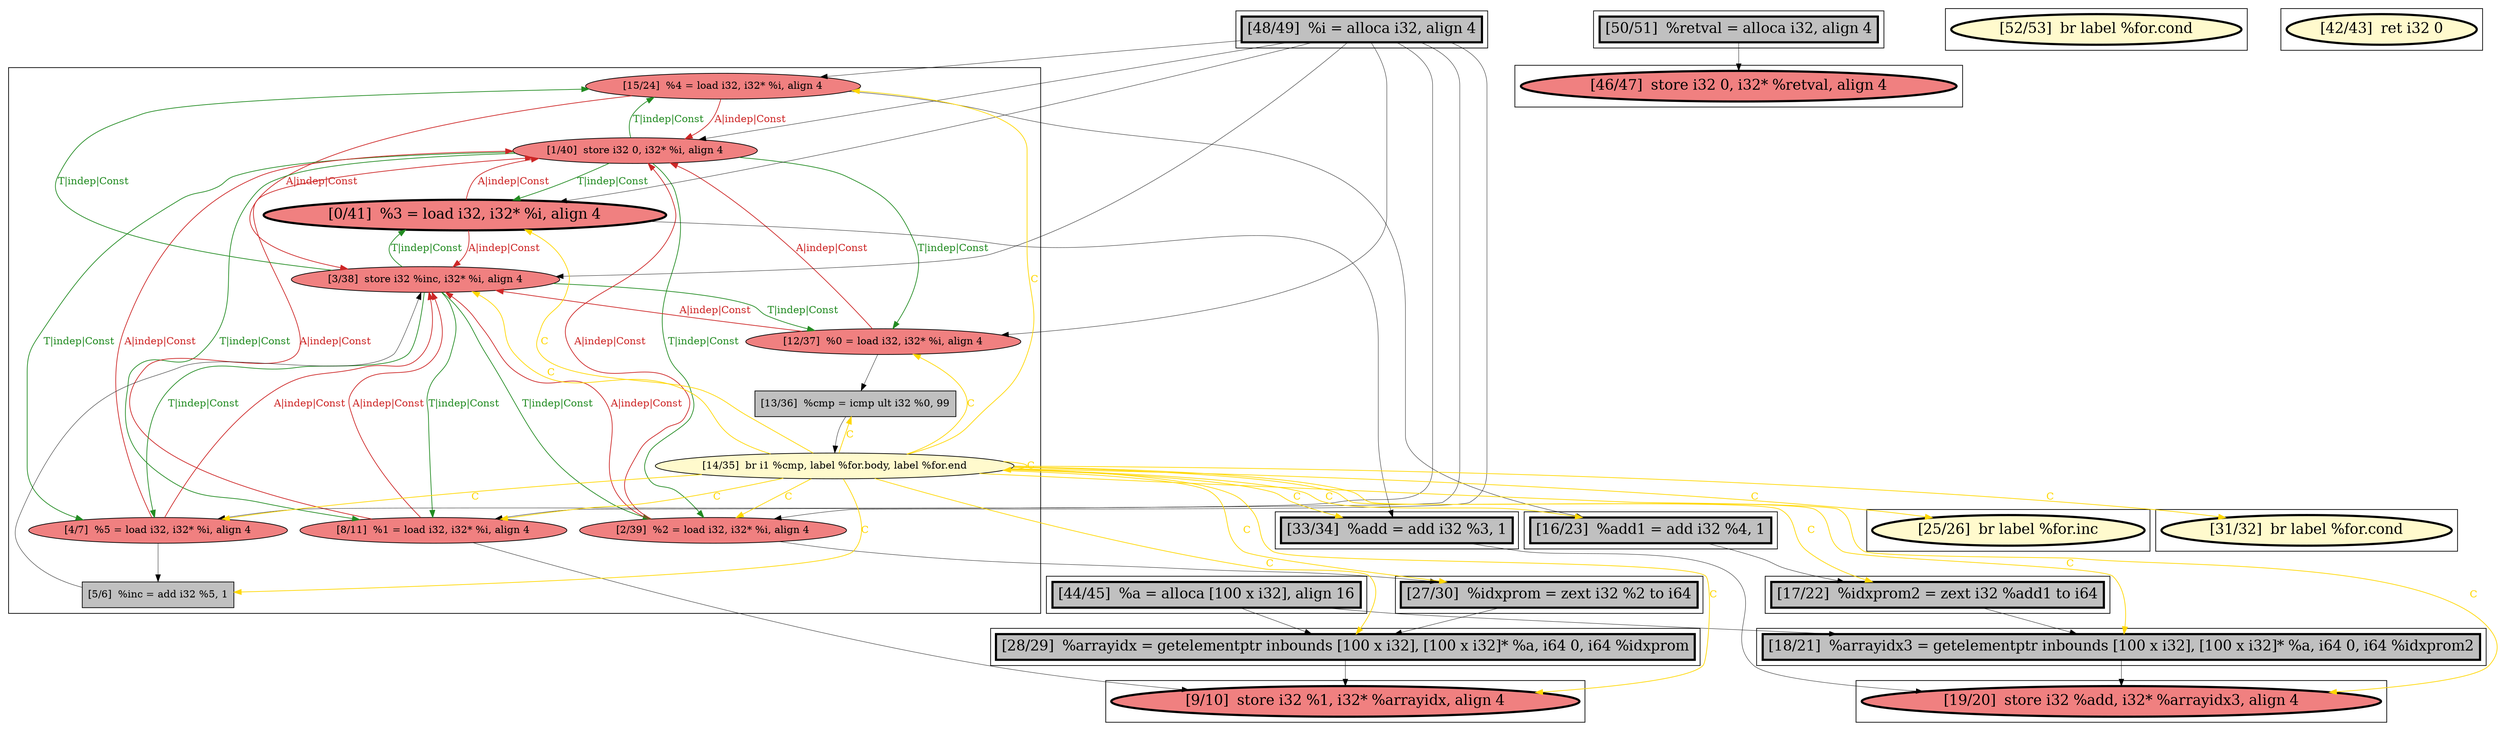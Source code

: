 
digraph G {



node112->node121 [style=solid,color=black,label="",penwidth=0.5,fontcolor=black ]
node112->node109 [style=solid,color=firebrick3,label="A|indep|Const",penwidth=1.0,fontcolor=firebrick3 ]
node114->node109 [style=solid,color=firebrick3,label="A|indep|Const",penwidth=1.0,fontcolor=firebrick3 ]
node109->node115 [style=solid,color=forestgreen,label="T|indep|Const",penwidth=1.0,fontcolor=forestgreen ]
node115->node109 [style=solid,color=firebrick3,label="A|indep|Const",penwidth=1.0,fontcolor=firebrick3 ]
node108->node116 [style=solid,color=firebrick3,label="A|indep|Const",penwidth=1.0,fontcolor=firebrick3 ]
node116->node107 [style=solid,color=forestgreen,label="T|indep|Const",penwidth=1.0,fontcolor=forestgreen ]
node111->node118 [style=solid,color=black,label="",penwidth=0.5,fontcolor=black ]
node109->node112 [style=solid,color=forestgreen,label="T|indep|Const",penwidth=1.0,fontcolor=forestgreen ]
node103->node115 [style=solid,color=black,label="",penwidth=0.5,fontcolor=black ]
node115->node117 [style=solid,color=black,label="",penwidth=0.5,fontcolor=black ]
node121->node120 [style=solid,color=black,label="",penwidth=0.5,fontcolor=black ]
node119->node123 [style=solid,color=black,label="",penwidth=0.5,fontcolor=black ]
node100->node105 [style=solid,color=black,label="",penwidth=0.5,fontcolor=black ]
node110->node116 [style=solid,color=black,label="",penwidth=0.5,fontcolor=black ]
node109->node111 [style=solid,color=forestgreen,label="T|indep|Const",penwidth=1.0,fontcolor=forestgreen ]
node113->node124 [style=solid,color=gold,label="C",penwidth=1.0,fontcolor=gold ]
node103->node116 [style=solid,color=black,label="",penwidth=0.5,fontcolor=black ]
node116->node114 [style=solid,color=forestgreen,label="T|indep|Const",penwidth=1.0,fontcolor=forestgreen ]
node122->node119 [style=solid,color=black,label="",penwidth=0.5,fontcolor=black ]
node100->node119 [style=solid,color=black,label="",penwidth=0.5,fontcolor=black ]
node118->node104 [style=solid,color=black,label="",penwidth=0.5,fontcolor=black ]
node108->node109 [style=solid,color=firebrick3,label="A|indep|Const",penwidth=1.0,fontcolor=firebrick3 ]
node113->node116 [style=solid,color=gold,label="C",penwidth=1.0,fontcolor=gold ]
node113->node101 [style=solid,color=gold,label="C",penwidth=1.0,fontcolor=gold ]
node111->node109 [style=solid,color=firebrick3,label="A|indep|Const",penwidth=1.0,fontcolor=firebrick3 ]
node103->node114 [style=solid,color=black,label="",penwidth=0.5,fontcolor=black ]
node113->node113 [style=solid,color=gold,label="C",penwidth=1.0,fontcolor=gold ]
node113->node120 [style=solid,color=gold,label="C",penwidth=1.0,fontcolor=gold ]
node113->node111 [style=solid,color=gold,label="C",penwidth=1.0,fontcolor=gold ]
node109->node108 [style=solid,color=forestgreen,label="T|indep|Const",penwidth=1.0,fontcolor=forestgreen ]
node103->node112 [style=solid,color=black,label="",penwidth=0.5,fontcolor=black ]
node117->node113 [style=solid,color=black,label="",penwidth=0.5,fontcolor=black ]
node113->node115 [style=solid,color=gold,label="C",penwidth=1.0,fontcolor=gold ]
node113->node119 [style=solid,color=gold,label="C",penwidth=1.0,fontcolor=gold ]
node107->node116 [style=solid,color=firebrick3,label="A|indep|Const",penwidth=1.0,fontcolor=firebrick3 ]
node107->node122 [style=solid,color=black,label="",penwidth=0.5,fontcolor=black ]
node103->node108 [style=solid,color=black,label="",penwidth=0.5,fontcolor=black ]
node113->node104 [style=solid,color=gold,label="C",penwidth=1.0,fontcolor=gold ]
node113->node123 [style=solid,color=gold,label="C",penwidth=1.0,fontcolor=gold ]
node111->node116 [style=solid,color=firebrick3,label="A|indep|Const",penwidth=1.0,fontcolor=firebrick3 ]
node106->node99 [style=solid,color=black,label="",penwidth=0.5,fontcolor=black ]
node113->node122 [style=solid,color=gold,label="C",penwidth=1.0,fontcolor=gold ]
node113->node107 [style=solid,color=gold,label="C",penwidth=1.0,fontcolor=gold ]
node107->node109 [style=solid,color=firebrick3,label="A|indep|Const",penwidth=1.0,fontcolor=firebrick3 ]
node116->node112 [style=solid,color=forestgreen,label="T|indep|Const",penwidth=1.0,fontcolor=forestgreen ]
node113->node118 [style=solid,color=gold,label="C",penwidth=1.0,fontcolor=gold ]
node103->node109 [style=solid,color=black,label="",penwidth=0.5,fontcolor=black ]
node108->node110 [style=solid,color=black,label="",penwidth=0.5,fontcolor=black ]
node113->node114 [style=solid,color=gold,label="C",penwidth=1.0,fontcolor=gold ]
node116->node111 [style=solid,color=forestgreen,label="T|indep|Const",penwidth=1.0,fontcolor=forestgreen ]
node120->node105 [style=solid,color=black,label="",penwidth=0.5,fontcolor=black ]
node105->node104 [style=solid,color=black,label="",penwidth=0.5,fontcolor=black ]
node114->node116 [style=solid,color=firebrick3,label="A|indep|Const",penwidth=1.0,fontcolor=firebrick3 ]
node103->node111 [style=solid,color=black,label="",penwidth=0.5,fontcolor=black ]
node113->node112 [style=solid,color=gold,label="C",penwidth=1.0,fontcolor=gold ]
node116->node108 [style=solid,color=forestgreen,label="T|indep|Const",penwidth=1.0,fontcolor=forestgreen ]
node113->node110 [style=solid,color=gold,label="C",penwidth=1.0,fontcolor=gold ]
node109->node107 [style=solid,color=forestgreen,label="T|indep|Const",penwidth=1.0,fontcolor=forestgreen ]
node113->node117 [style=solid,color=gold,label="C",penwidth=1.0,fontcolor=gold ]
node113->node108 [style=solid,color=gold,label="C",penwidth=1.0,fontcolor=gold ]
node115->node116 [style=solid,color=firebrick3,label="A|indep|Const",penwidth=1.0,fontcolor=firebrick3 ]
node114->node123 [style=solid,color=black,label="",penwidth=0.5,fontcolor=black ]
node112->node116 [style=solid,color=firebrick3,label="A|indep|Const",penwidth=1.0,fontcolor=firebrick3 ]
node116->node115 [style=solid,color=forestgreen,label="T|indep|Const",penwidth=1.0,fontcolor=forestgreen ]
node109->node114 [style=solid,color=forestgreen,label="T|indep|Const",penwidth=1.0,fontcolor=forestgreen ]
node113->node105 [style=solid,color=gold,label="C",penwidth=1.0,fontcolor=gold ]
node113->node121 [style=solid,color=gold,label="C",penwidth=1.0,fontcolor=gold ]
node103->node107 [style=solid,color=black,label="",penwidth=0.5,fontcolor=black ]


subgraph cluster16 {


node124 [penwidth=3.0,fontsize=20,fillcolor=lemonchiffon,label="[25/26]  br label %for.inc",shape=ellipse,style=filled ]



}

subgraph cluster4 {


node102 [penwidth=3.0,fontsize=20,fillcolor=lemonchiffon,label="[52/53]  br label %for.cond",shape=ellipse,style=filled ]



}

subgraph cluster3 {


node101 [penwidth=3.0,fontsize=20,fillcolor=lemonchiffon,label="[31/32]  br label %for.cond",shape=ellipse,style=filled ]



}

subgraph cluster2 {


node100 [penwidth=3.0,fontsize=20,fillcolor=grey,label="[44/45]  %a = alloca [100 x i32], align 16",shape=rectangle,style=filled ]



}

subgraph cluster1 {


node99 [penwidth=3.0,fontsize=20,fillcolor=lightcoral,label="[46/47]  store i32 0, i32* %retval, align 4",shape=ellipse,style=filled ]



}

subgraph cluster12 {


node120 [penwidth=3.0,fontsize=20,fillcolor=grey,label="[17/22]  %idxprom2 = zext i32 %add1 to i64",shape=rectangle,style=filled ]



}

subgraph cluster5 {


node103 [penwidth=3.0,fontsize=20,fillcolor=grey,label="[48/49]  %i = alloca i32, align 4",shape=rectangle,style=filled ]



}

subgraph cluster0 {


node98 [penwidth=3.0,fontsize=20,fillcolor=lemonchiffon,label="[42/43]  ret i32 0",shape=ellipse,style=filled ]



}

subgraph cluster6 {


node104 [penwidth=3.0,fontsize=20,fillcolor=lightcoral,label="[19/20]  store i32 %add, i32* %arrayidx3, align 4",shape=ellipse,style=filled ]



}

subgraph cluster14 {


node122 [penwidth=3.0,fontsize=20,fillcolor=grey,label="[27/30]  %idxprom = zext i32 %2 to i64",shape=rectangle,style=filled ]



}

subgraph cluster7 {


node105 [penwidth=3.0,fontsize=20,fillcolor=grey,label="[18/21]  %arrayidx3 = getelementptr inbounds [100 x i32], [100 x i32]* %a, i64 0, i64 %idxprom2",shape=rectangle,style=filled ]



}

subgraph cluster8 {


node106 [penwidth=3.0,fontsize=20,fillcolor=grey,label="[50/51]  %retval = alloca i32, align 4",shape=rectangle,style=filled ]



}

subgraph cluster9 {


node117 [fillcolor=grey,label="[13/36]  %cmp = icmp ult i32 %0, 99",shape=rectangle,style=filled ]
node116 [fillcolor=lightcoral,label="[3/38]  store i32 %inc, i32* %i, align 4",shape=ellipse,style=filled ]
node115 [fillcolor=lightcoral,label="[12/37]  %0 = load i32, i32* %i, align 4",shape=ellipse,style=filled ]
node114 [fillcolor=lightcoral,label="[8/11]  %1 = load i32, i32* %i, align 4",shape=ellipse,style=filled ]
node113 [fillcolor=lemonchiffon,label="[14/35]  br i1 %cmp, label %for.body, label %for.end",shape=ellipse,style=filled ]
node108 [fillcolor=lightcoral,label="[4/7]  %5 = load i32, i32* %i, align 4",shape=ellipse,style=filled ]
node107 [fillcolor=lightcoral,label="[2/39]  %2 = load i32, i32* %i, align 4",shape=ellipse,style=filled ]
node109 [fillcolor=lightcoral,label="[1/40]  store i32 0, i32* %i, align 4",shape=ellipse,style=filled ]
node110 [fillcolor=grey,label="[5/6]  %inc = add i32 %5, 1",shape=rectangle,style=filled ]
node111 [penwidth=3.0,fontsize=20,fillcolor=lightcoral,label="[0/41]  %3 = load i32, i32* %i, align 4",shape=ellipse,style=filled ]
node112 [fillcolor=lightcoral,label="[15/24]  %4 = load i32, i32* %i, align 4",shape=ellipse,style=filled ]



}

subgraph cluster10 {


node118 [penwidth=3.0,fontsize=20,fillcolor=grey,label="[33/34]  %add = add i32 %3, 1",shape=rectangle,style=filled ]



}

subgraph cluster11 {


node119 [penwidth=3.0,fontsize=20,fillcolor=grey,label="[28/29]  %arrayidx = getelementptr inbounds [100 x i32], [100 x i32]* %a, i64 0, i64 %idxprom",shape=rectangle,style=filled ]



}

subgraph cluster13 {


node121 [penwidth=3.0,fontsize=20,fillcolor=grey,label="[16/23]  %add1 = add i32 %4, 1",shape=rectangle,style=filled ]



}

subgraph cluster15 {


node123 [penwidth=3.0,fontsize=20,fillcolor=lightcoral,label="[9/10]  store i32 %1, i32* %arrayidx, align 4",shape=ellipse,style=filled ]



}

}
